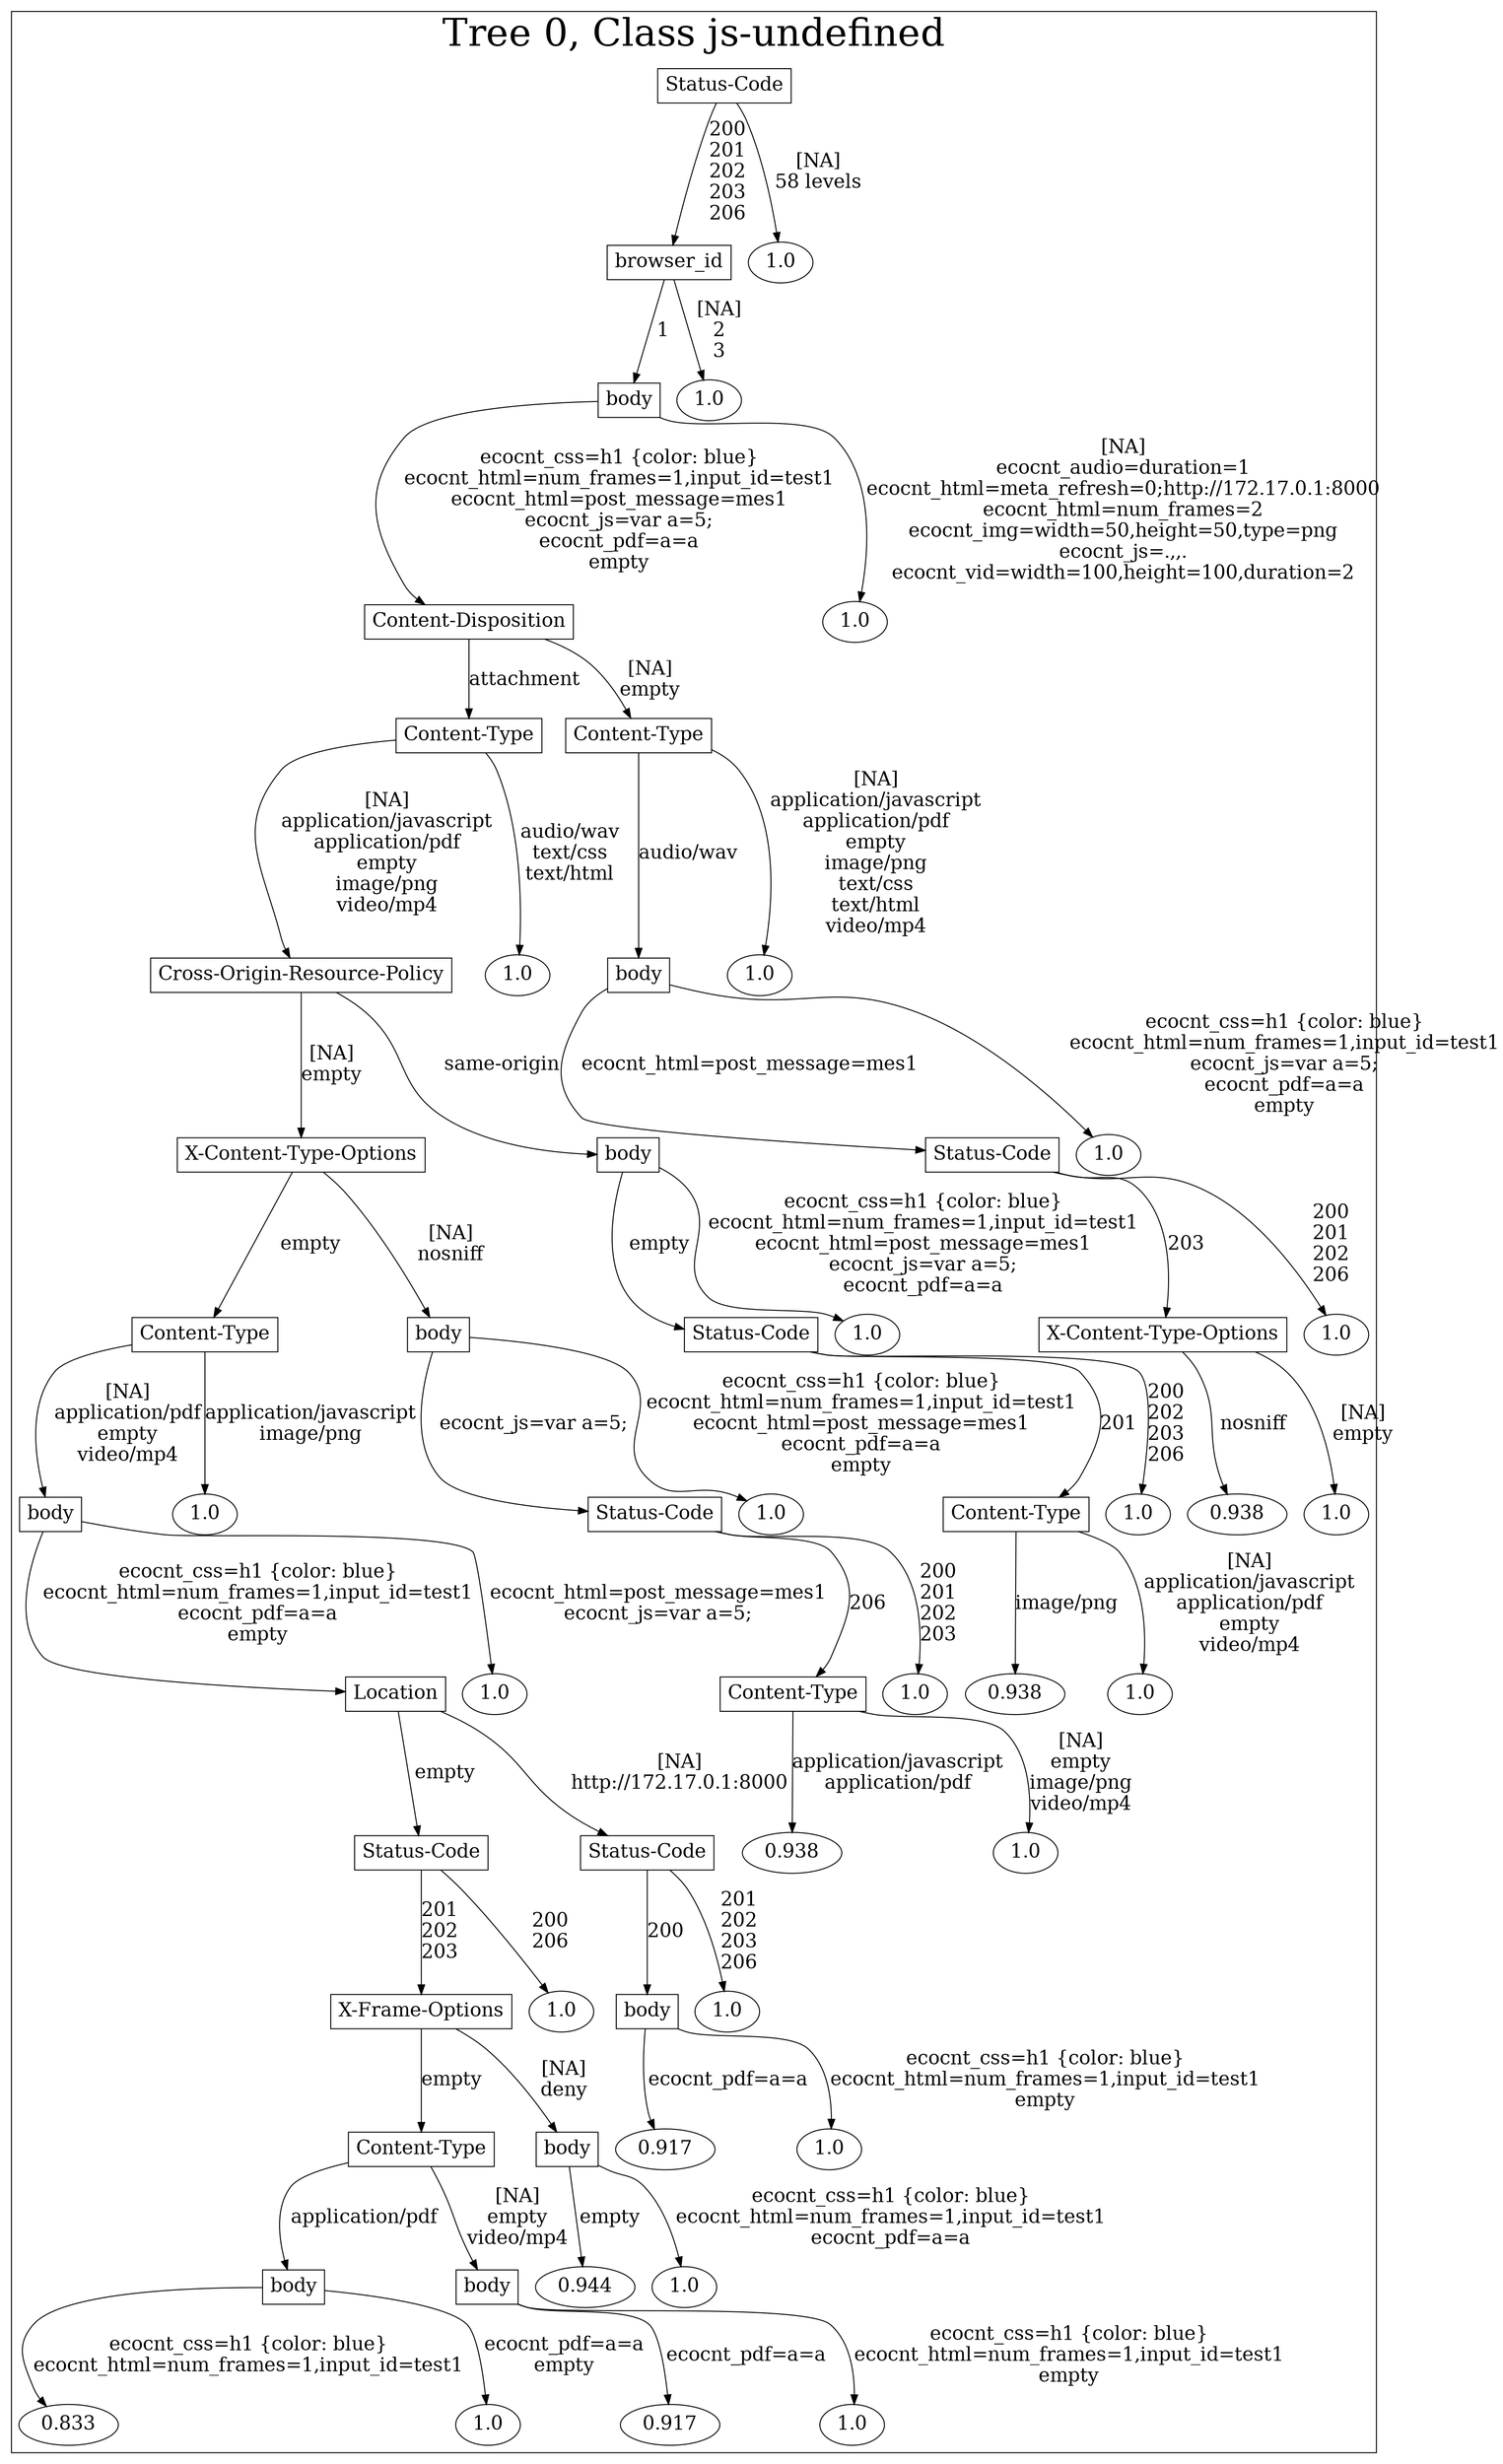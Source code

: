 /*
Generated by:
    http://https://github.com/h2oai/h2o-3/tree/master/h2o-genmodel/src/main/java/hex/genmodel/tools/PrintMojo.java
*/

/*
On a mac:

$ brew install graphviz
$ dot -Tpng file.gv -o file.png
$ open file.png
*/

digraph G {

subgraph cluster_0 {
/* Nodes */

/* Level 0 */
{
"SG_0_Node_0" [shape=box, fontsize=20, label="Status-Code"]
}

/* Level 1 */
{
"SG_0_Node_1" [shape=box, fontsize=20, label="browser_id"]
"SG_0_Node_35" [fontsize=20, label="1.0"]
}

/* Level 2 */
{
"SG_0_Node_2" [shape=box, fontsize=20, label="body"]
"SG_0_Node_36" [fontsize=20, label="1.0"]
}

/* Level 3 */
{
"SG_0_Node_3" [shape=box, fontsize=20, label="Content-Disposition"]
"SG_0_Node_37" [fontsize=20, label="1.0"]
}

/* Level 4 */
{
"SG_0_Node_4" [shape=box, fontsize=20, label="Content-Type"]
"SG_0_Node_5" [shape=box, fontsize=20, label="Content-Type"]
}

/* Level 5 */
{
"SG_0_Node_6" [shape=box, fontsize=20, label="Cross-Origin-Resource-Policy"]
"SG_0_Node_38" [fontsize=20, label="1.0"]
"SG_0_Node_7" [shape=box, fontsize=20, label="body"]
"SG_0_Node_39" [fontsize=20, label="1.0"]
}

/* Level 6 */
{
"SG_0_Node_8" [shape=box, fontsize=20, label="X-Content-Type-Options"]
"SG_0_Node_9" [shape=box, fontsize=20, label="body"]
"SG_0_Node_10" [shape=box, fontsize=20, label="Status-Code"]
"SG_0_Node_40" [fontsize=20, label="1.0"]
}

/* Level 7 */
{
"SG_0_Node_11" [shape=box, fontsize=20, label="Content-Type"]
"SG_0_Node_12" [shape=box, fontsize=20, label="body"]
"SG_0_Node_13" [shape=box, fontsize=20, label="Status-Code"]
"SG_0_Node_41" [fontsize=20, label="1.0"]
"SG_0_Node_14" [shape=box, fontsize=20, label="X-Content-Type-Options"]
"SG_0_Node_42" [fontsize=20, label="1.0"]
}

/* Level 8 */
{
"SG_0_Node_15" [shape=box, fontsize=20, label="body"]
"SG_0_Node_43" [fontsize=20, label="1.0"]
"SG_0_Node_16" [shape=box, fontsize=20, label="Status-Code"]
"SG_0_Node_44" [fontsize=20, label="1.0"]
"SG_0_Node_17" [shape=box, fontsize=20, label="Content-Type"]
"SG_0_Node_45" [fontsize=20, label="1.0"]
"SG_0_Node_46" [fontsize=20, label="0.938"]
"SG_0_Node_47" [fontsize=20, label="1.0"]
}

/* Level 9 */
{
"SG_0_Node_19" [shape=box, fontsize=20, label="Location"]
"SG_0_Node_48" [fontsize=20, label="1.0"]
"SG_0_Node_20" [shape=box, fontsize=20, label="Content-Type"]
"SG_0_Node_49" [fontsize=20, label="1.0"]
"SG_0_Node_50" [fontsize=20, label="0.938"]
"SG_0_Node_51" [fontsize=20, label="1.0"]
}

/* Level 10 */
{
"SG_0_Node_22" [shape=box, fontsize=20, label="Status-Code"]
"SG_0_Node_23" [shape=box, fontsize=20, label="Status-Code"]
"SG_0_Node_52" [fontsize=20, label="0.938"]
"SG_0_Node_53" [fontsize=20, label="1.0"]
}

/* Level 11 */
{
"SG_0_Node_25" [shape=box, fontsize=20, label="X-Frame-Options"]
"SG_0_Node_54" [fontsize=20, label="1.0"]
"SG_0_Node_26" [shape=box, fontsize=20, label="body"]
"SG_0_Node_55" [fontsize=20, label="1.0"]
}

/* Level 12 */
{
"SG_0_Node_27" [shape=box, fontsize=20, label="Content-Type"]
"SG_0_Node_28" [shape=box, fontsize=20, label="body"]
"SG_0_Node_56" [fontsize=20, label="0.917"]
"SG_0_Node_57" [fontsize=20, label="1.0"]
}

/* Level 13 */
{
"SG_0_Node_30" [shape=box, fontsize=20, label="body"]
"SG_0_Node_31" [shape=box, fontsize=20, label="body"]
"SG_0_Node_58" [fontsize=20, label="0.944"]
"SG_0_Node_59" [fontsize=20, label="1.0"]
}

/* Level 14 */
{
"SG_0_Node_60" [fontsize=20, label="0.833"]
"SG_0_Node_61" [fontsize=20, label="1.0"]
"SG_0_Node_62" [fontsize=20, label="0.917"]
"SG_0_Node_63" [fontsize=20, label="1.0"]
}

/* Edges */
"SG_0_Node_0" -> "SG_0_Node_1" [fontsize=20, label="200
201
202
203
206
"]
"SG_0_Node_0" -> "SG_0_Node_35" [fontsize=20, label="[NA]
58 levels
"]
"SG_0_Node_1" -> "SG_0_Node_2" [fontsize=20, label="1
"]
"SG_0_Node_1" -> "SG_0_Node_36" [fontsize=20, label="[NA]
2
3
"]
"SG_0_Node_2" -> "SG_0_Node_3" [fontsize=20, label="ecocnt_css=h1 {color: blue}
ecocnt_html=num_frames=1,input_id=test1
ecocnt_html=post_message=mes1
ecocnt_js=var a=5;
ecocnt_pdf=a=a
empty
"]
"SG_0_Node_2" -> "SG_0_Node_37" [fontsize=20, label="[NA]
ecocnt_audio=duration=1
ecocnt_html=meta_refresh=0;http://172.17.0.1:8000
ecocnt_html=num_frames=2
ecocnt_img=width=50,height=50,type=png
ecocnt_js=.,,.
ecocnt_vid=width=100,height=100,duration=2
"]
"SG_0_Node_3" -> "SG_0_Node_4" [fontsize=20, label="attachment
"]
"SG_0_Node_3" -> "SG_0_Node_5" [fontsize=20, label="[NA]
empty
"]
"SG_0_Node_5" -> "SG_0_Node_7" [fontsize=20, label="audio/wav
"]
"SG_0_Node_5" -> "SG_0_Node_39" [fontsize=20, label="[NA]
application/javascript
application/pdf
empty
image/png
text/css
text/html
video/mp4
"]
"SG_0_Node_7" -> "SG_0_Node_10" [fontsize=20, label="ecocnt_html=post_message=mes1
"]
"SG_0_Node_7" -> "SG_0_Node_40" [fontsize=20, label="ecocnt_css=h1 {color: blue}
ecocnt_html=num_frames=1,input_id=test1
ecocnt_js=var a=5;
ecocnt_pdf=a=a
empty
"]
"SG_0_Node_10" -> "SG_0_Node_14" [fontsize=20, label="203
"]
"SG_0_Node_10" -> "SG_0_Node_42" [fontsize=20, label="200
201
202
206
"]
"SG_0_Node_14" -> "SG_0_Node_46" [fontsize=20, label="nosniff
"]
"SG_0_Node_14" -> "SG_0_Node_47" [fontsize=20, label="[NA]
empty
"]
"SG_0_Node_4" -> "SG_0_Node_6" [fontsize=20, label="[NA]
application/javascript
application/pdf
empty
image/png
video/mp4
"]
"SG_0_Node_4" -> "SG_0_Node_38" [fontsize=20, label="audio/wav
text/css
text/html
"]
"SG_0_Node_6" -> "SG_0_Node_8" [fontsize=20, label="[NA]
empty
"]
"SG_0_Node_6" -> "SG_0_Node_9" [fontsize=20, label="same-origin
"]
"SG_0_Node_9" -> "SG_0_Node_13" [fontsize=20, label="empty
"]
"SG_0_Node_9" -> "SG_0_Node_41" [fontsize=20, label="ecocnt_css=h1 {color: blue}
ecocnt_html=num_frames=1,input_id=test1
ecocnt_html=post_message=mes1
ecocnt_js=var a=5;
ecocnt_pdf=a=a
"]
"SG_0_Node_13" -> "SG_0_Node_17" [fontsize=20, label="201
"]
"SG_0_Node_13" -> "SG_0_Node_45" [fontsize=20, label="200
202
203
206
"]
"SG_0_Node_17" -> "SG_0_Node_50" [fontsize=20, label="image/png
"]
"SG_0_Node_17" -> "SG_0_Node_51" [fontsize=20, label="[NA]
application/javascript
application/pdf
empty
video/mp4
"]
"SG_0_Node_8" -> "SG_0_Node_11" [fontsize=20, label="empty
"]
"SG_0_Node_8" -> "SG_0_Node_12" [fontsize=20, label="[NA]
nosniff
"]
"SG_0_Node_12" -> "SG_0_Node_16" [fontsize=20, label="ecocnt_js=var a=5;
"]
"SG_0_Node_12" -> "SG_0_Node_44" [fontsize=20, label="ecocnt_css=h1 {color: blue}
ecocnt_html=num_frames=1,input_id=test1
ecocnt_html=post_message=mes1
ecocnt_pdf=a=a
empty
"]
"SG_0_Node_16" -> "SG_0_Node_20" [fontsize=20, label="206
"]
"SG_0_Node_16" -> "SG_0_Node_49" [fontsize=20, label="200
201
202
203
"]
"SG_0_Node_20" -> "SG_0_Node_52" [fontsize=20, label="application/javascript
application/pdf
"]
"SG_0_Node_20" -> "SG_0_Node_53" [fontsize=20, label="[NA]
empty
image/png
video/mp4
"]
"SG_0_Node_11" -> "SG_0_Node_15" [fontsize=20, label="[NA]
application/pdf
empty
video/mp4
"]
"SG_0_Node_11" -> "SG_0_Node_43" [fontsize=20, label="application/javascript
image/png
"]
"SG_0_Node_15" -> "SG_0_Node_19" [fontsize=20, label="ecocnt_css=h1 {color: blue}
ecocnt_html=num_frames=1,input_id=test1
ecocnt_pdf=a=a
empty
"]
"SG_0_Node_15" -> "SG_0_Node_48" [fontsize=20, label="ecocnt_html=post_message=mes1
ecocnt_js=var a=5;
"]
"SG_0_Node_19" -> "SG_0_Node_22" [fontsize=20, label="empty
"]
"SG_0_Node_19" -> "SG_0_Node_23" [fontsize=20, label="[NA]
http://172.17.0.1:8000
"]
"SG_0_Node_23" -> "SG_0_Node_26" [fontsize=20, label="200
"]
"SG_0_Node_23" -> "SG_0_Node_55" [fontsize=20, label="201
202
203
206
"]
"SG_0_Node_26" -> "SG_0_Node_56" [fontsize=20, label="ecocnt_pdf=a=a
"]
"SG_0_Node_26" -> "SG_0_Node_57" [fontsize=20, label="ecocnt_css=h1 {color: blue}
ecocnt_html=num_frames=1,input_id=test1
empty
"]
"SG_0_Node_22" -> "SG_0_Node_25" [fontsize=20, label="201
202
203
"]
"SG_0_Node_22" -> "SG_0_Node_54" [fontsize=20, label="200
206
"]
"SG_0_Node_25" -> "SG_0_Node_27" [fontsize=20, label="empty
"]
"SG_0_Node_25" -> "SG_0_Node_28" [fontsize=20, label="[NA]
deny
"]
"SG_0_Node_28" -> "SG_0_Node_58" [fontsize=20, label="empty
"]
"SG_0_Node_28" -> "SG_0_Node_59" [fontsize=20, label="ecocnt_css=h1 {color: blue}
ecocnt_html=num_frames=1,input_id=test1
ecocnt_pdf=a=a
"]
"SG_0_Node_27" -> "SG_0_Node_30" [fontsize=20, label="application/pdf
"]
"SG_0_Node_27" -> "SG_0_Node_31" [fontsize=20, label="[NA]
empty
video/mp4
"]
"SG_0_Node_31" -> "SG_0_Node_62" [fontsize=20, label="ecocnt_pdf=a=a
"]
"SG_0_Node_31" -> "SG_0_Node_63" [fontsize=20, label="ecocnt_css=h1 {color: blue}
ecocnt_html=num_frames=1,input_id=test1
empty
"]
"SG_0_Node_30" -> "SG_0_Node_60" [fontsize=20, label="ecocnt_css=h1 {color: blue}
ecocnt_html=num_frames=1,input_id=test1
"]
"SG_0_Node_30" -> "SG_0_Node_61" [fontsize=20, label="ecocnt_pdf=a=a
empty
"]

fontsize=40
label="Tree 0, Class js-undefined"
}

}

